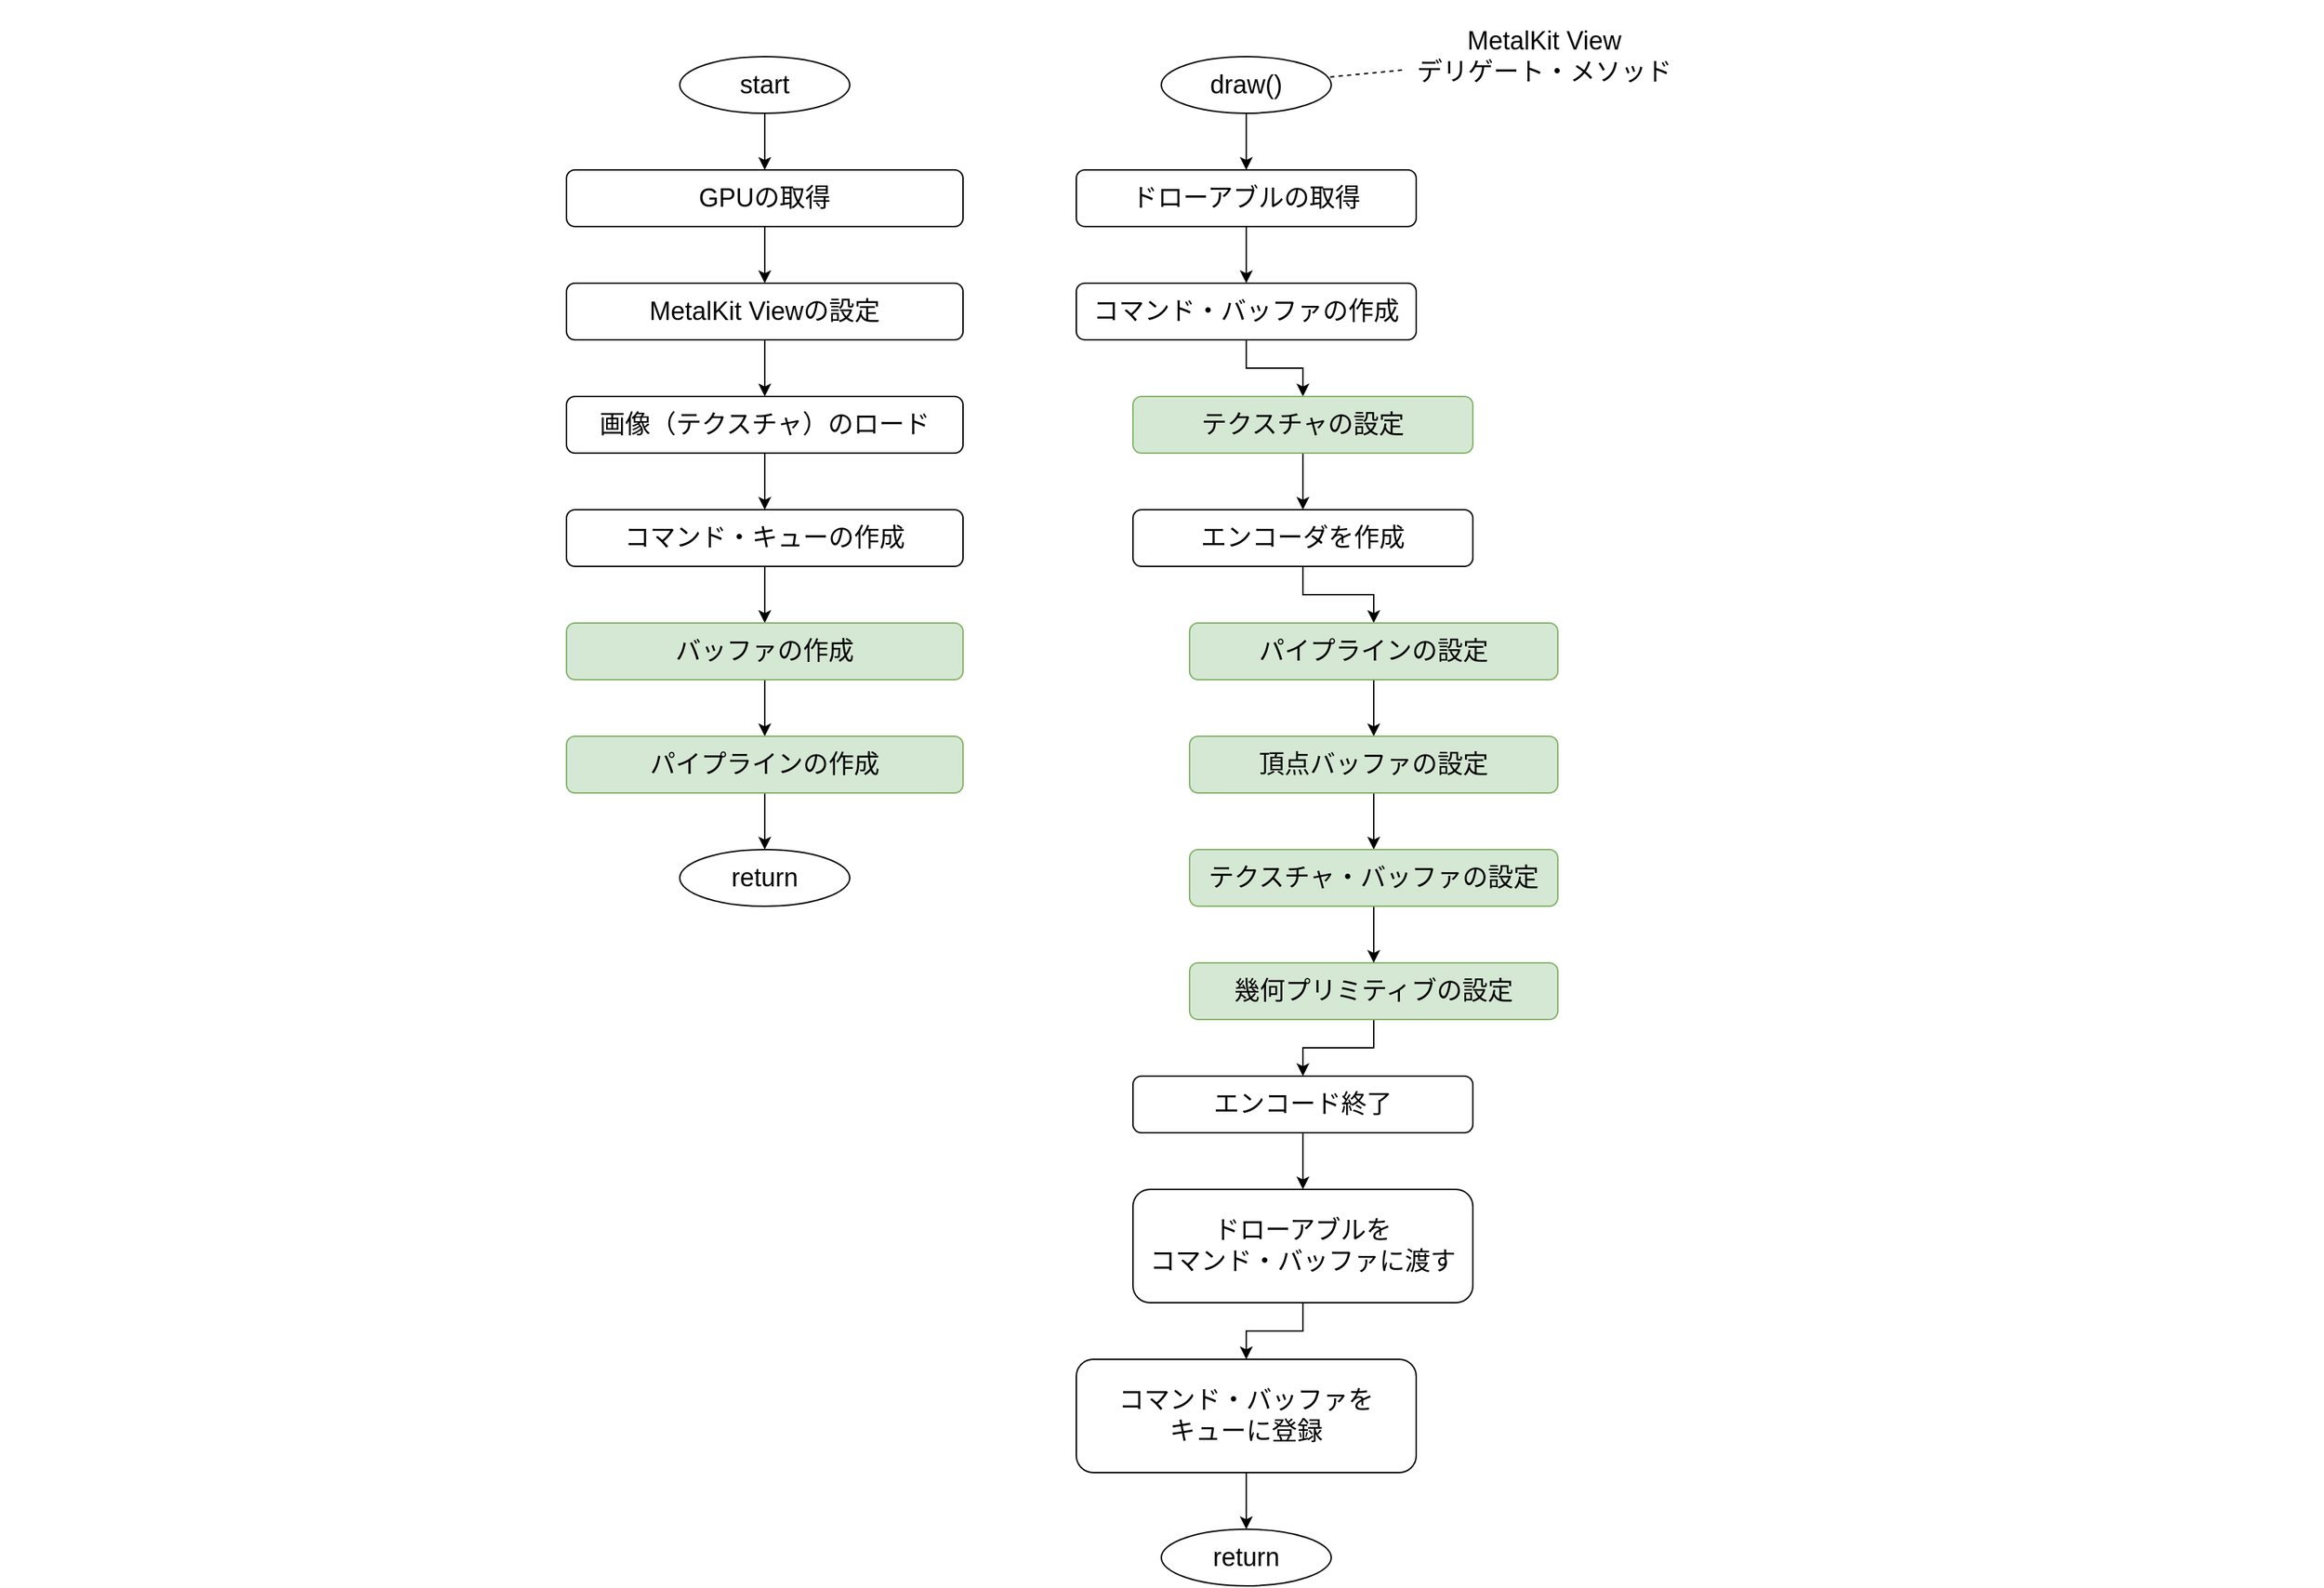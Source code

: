 <mxfile version="21.1.2" type="device">
  <diagram name="ページ1" id="CAR7LNhN3lg9KbOMNgop">
    <mxGraphModel dx="1418" dy="775" grid="1" gridSize="10" guides="1" tooltips="1" connect="1" arrows="1" fold="1" page="1" pageScale="1" pageWidth="1169" pageHeight="827" math="0" shadow="0">
      <root>
        <mxCell id="0" />
        <mxCell id="1" parent="0" />
        <mxCell id="0fijbGE0tnnCpVfg4z_h-1" style="edgeStyle=orthogonalEdgeStyle;rounded=0;orthogonalLoop=1;jettySize=auto;html=1;" edge="1" parent="1" source="0fijbGE0tnnCpVfg4z_h-2" target="0fijbGE0tnnCpVfg4z_h-27">
          <mxGeometry relative="1" as="geometry" />
        </mxCell>
        <mxCell id="0fijbGE0tnnCpVfg4z_h-2" value="MetalKit Viewの設定" style="rounded=1;whiteSpace=wrap;html=1;fontSize=18;" vertex="1" parent="1">
          <mxGeometry x="400" y="200" width="280" height="40" as="geometry" />
        </mxCell>
        <mxCell id="0fijbGE0tnnCpVfg4z_h-3" style="edgeStyle=orthogonalEdgeStyle;rounded=0;orthogonalLoop=1;jettySize=auto;html=1;entryX=0.5;entryY=0;entryDx=0;entryDy=0;" edge="1" parent="1" source="0fijbGE0tnnCpVfg4z_h-4" target="0fijbGE0tnnCpVfg4z_h-6">
          <mxGeometry relative="1" as="geometry" />
        </mxCell>
        <mxCell id="0fijbGE0tnnCpVfg4z_h-4" value="コマンド・キューの作成" style="rounded=1;whiteSpace=wrap;html=1;fontSize=18;" vertex="1" parent="1">
          <mxGeometry x="400" y="360" width="280" height="40" as="geometry" />
        </mxCell>
        <mxCell id="0fijbGE0tnnCpVfg4z_h-5" style="edgeStyle=orthogonalEdgeStyle;rounded=0;orthogonalLoop=1;jettySize=auto;html=1;" edge="1" parent="1" source="0fijbGE0tnnCpVfg4z_h-6" target="0fijbGE0tnnCpVfg4z_h-8">
          <mxGeometry relative="1" as="geometry" />
        </mxCell>
        <mxCell id="0fijbGE0tnnCpVfg4z_h-6" value="バッファの作成" style="rounded=1;whiteSpace=wrap;html=1;fontSize=18;fillColor=#d5e8d4;strokeColor=#82b366;" vertex="1" parent="1">
          <mxGeometry x="400" y="440" width="280" height="40" as="geometry" />
        </mxCell>
        <mxCell id="0fijbGE0tnnCpVfg4z_h-7" style="edgeStyle=orthogonalEdgeStyle;rounded=0;orthogonalLoop=1;jettySize=auto;html=1;" edge="1" parent="1" source="0fijbGE0tnnCpVfg4z_h-8" target="0fijbGE0tnnCpVfg4z_h-11">
          <mxGeometry relative="1" as="geometry" />
        </mxCell>
        <mxCell id="0fijbGE0tnnCpVfg4z_h-8" value="&lt;p style=&quot;line-height: 120%;&quot;&gt;パイプラインの作成&lt;br&gt;&lt;/p&gt;" style="rounded=1;whiteSpace=wrap;html=1;fontSize=18;fillColor=#d5e8d4;strokeColor=#82b366;" vertex="1" parent="1">
          <mxGeometry x="400" y="520" width="280" height="40" as="geometry" />
        </mxCell>
        <mxCell id="0fijbGE0tnnCpVfg4z_h-9" style="edgeStyle=orthogonalEdgeStyle;rounded=0;orthogonalLoop=1;jettySize=auto;html=1;entryX=0.5;entryY=0;entryDx=0;entryDy=0;" edge="1" parent="1" source="0fijbGE0tnnCpVfg4z_h-10" target="0fijbGE0tnnCpVfg4z_h-13">
          <mxGeometry relative="1" as="geometry" />
        </mxCell>
        <mxCell id="0fijbGE0tnnCpVfg4z_h-10" value="start" style="ellipse;whiteSpace=wrap;html=1;fontSize=18;" vertex="1" parent="1">
          <mxGeometry x="480" y="40" width="120" height="40" as="geometry" />
        </mxCell>
        <mxCell id="0fijbGE0tnnCpVfg4z_h-11" value="return" style="ellipse;whiteSpace=wrap;html=1;fontSize=18;" vertex="1" parent="1">
          <mxGeometry x="480" y="600" width="120" height="40" as="geometry" />
        </mxCell>
        <mxCell id="0fijbGE0tnnCpVfg4z_h-12" style="edgeStyle=orthogonalEdgeStyle;rounded=0;orthogonalLoop=1;jettySize=auto;html=1;entryX=0.5;entryY=0;entryDx=0;entryDy=0;" edge="1" parent="1" source="0fijbGE0tnnCpVfg4z_h-13" target="0fijbGE0tnnCpVfg4z_h-2">
          <mxGeometry relative="1" as="geometry" />
        </mxCell>
        <mxCell id="0fijbGE0tnnCpVfg4z_h-13" value="GPUの取得" style="rounded=1;whiteSpace=wrap;html=1;fontSize=18;" vertex="1" parent="1">
          <mxGeometry x="400" y="120" width="280" height="40" as="geometry" />
        </mxCell>
        <mxCell id="0fijbGE0tnnCpVfg4z_h-14" style="edgeStyle=orthogonalEdgeStyle;rounded=0;orthogonalLoop=1;jettySize=auto;html=1;" edge="1" parent="1" source="0fijbGE0tnnCpVfg4z_h-15" target="0fijbGE0tnnCpVfg4z_h-42">
          <mxGeometry relative="1" as="geometry" />
        </mxCell>
        <mxCell id="0fijbGE0tnnCpVfg4z_h-15" value="コマンド・バッファの作成" style="rounded=1;whiteSpace=wrap;html=1;fontSize=18;" vertex="1" parent="1">
          <mxGeometry x="760" y="200" width="240" height="40" as="geometry" />
        </mxCell>
        <mxCell id="0fijbGE0tnnCpVfg4z_h-16" style="edgeStyle=orthogonalEdgeStyle;rounded=0;orthogonalLoop=1;jettySize=auto;html=1;entryX=0.5;entryY=0;entryDx=0;entryDy=0;" edge="1" parent="1" source="0fijbGE0tnnCpVfg4z_h-17" target="0fijbGE0tnnCpVfg4z_h-37">
          <mxGeometry relative="1" as="geometry" />
        </mxCell>
        <mxCell id="0fijbGE0tnnCpVfg4z_h-17" value="エンコーダを作成" style="rounded=1;whiteSpace=wrap;html=1;fontSize=18;" vertex="1" parent="1">
          <mxGeometry x="800" y="360" width="240" height="40" as="geometry" />
        </mxCell>
        <mxCell id="0fijbGE0tnnCpVfg4z_h-18" style="edgeStyle=orthogonalEdgeStyle;rounded=0;orthogonalLoop=1;jettySize=auto;html=1;exitX=0.5;exitY=1;exitDx=0;exitDy=0;" edge="1" parent="1" source="0fijbGE0tnnCpVfg4z_h-40" target="0fijbGE0tnnCpVfg4z_h-20">
          <mxGeometry relative="1" as="geometry">
            <mxPoint x="950" y="785" as="sourcePoint" />
          </mxGeometry>
        </mxCell>
        <mxCell id="0fijbGE0tnnCpVfg4z_h-19" style="edgeStyle=orthogonalEdgeStyle;rounded=0;orthogonalLoop=1;jettySize=auto;html=1;entryX=0.5;entryY=0;entryDx=0;entryDy=0;" edge="1" parent="1" source="0fijbGE0tnnCpVfg4z_h-20" target="0fijbGE0tnnCpVfg4z_h-29">
          <mxGeometry relative="1" as="geometry" />
        </mxCell>
        <mxCell id="0fijbGE0tnnCpVfg4z_h-20" value="エンコード終了" style="rounded=1;whiteSpace=wrap;html=1;fontSize=18;" vertex="1" parent="1">
          <mxGeometry x="800" y="760" width="240" height="40" as="geometry" />
        </mxCell>
        <mxCell id="0fijbGE0tnnCpVfg4z_h-21" style="edgeStyle=orthogonalEdgeStyle;rounded=0;orthogonalLoop=1;jettySize=auto;html=1;entryX=0.5;entryY=0;entryDx=0;entryDy=0;" edge="1" parent="1" source="0fijbGE0tnnCpVfg4z_h-22" target="0fijbGE0tnnCpVfg4z_h-25">
          <mxGeometry relative="1" as="geometry" />
        </mxCell>
        <mxCell id="0fijbGE0tnnCpVfg4z_h-22" value="draw()" style="ellipse;whiteSpace=wrap;html=1;fontSize=18;" vertex="1" parent="1">
          <mxGeometry x="820" y="40" width="120" height="40" as="geometry" />
        </mxCell>
        <mxCell id="0fijbGE0tnnCpVfg4z_h-23" value="return" style="ellipse;whiteSpace=wrap;html=1;fontSize=18;" vertex="1" parent="1">
          <mxGeometry x="820" y="1080" width="120" height="40" as="geometry" />
        </mxCell>
        <mxCell id="0fijbGE0tnnCpVfg4z_h-24" style="edgeStyle=orthogonalEdgeStyle;rounded=0;orthogonalLoop=1;jettySize=auto;html=1;entryX=0.5;entryY=0;entryDx=0;entryDy=0;" edge="1" parent="1" source="0fijbGE0tnnCpVfg4z_h-25" target="0fijbGE0tnnCpVfg4z_h-15">
          <mxGeometry relative="1" as="geometry" />
        </mxCell>
        <mxCell id="0fijbGE0tnnCpVfg4z_h-25" value="ドローアブルの取得" style="rounded=1;whiteSpace=wrap;html=1;fontSize=18;" vertex="1" parent="1">
          <mxGeometry x="760" y="120" width="240" height="40" as="geometry" />
        </mxCell>
        <mxCell id="0fijbGE0tnnCpVfg4z_h-26" style="edgeStyle=orthogonalEdgeStyle;rounded=0;orthogonalLoop=1;jettySize=auto;html=1;entryX=0.5;entryY=0;entryDx=0;entryDy=0;" edge="1" parent="1" source="0fijbGE0tnnCpVfg4z_h-27" target="0fijbGE0tnnCpVfg4z_h-4">
          <mxGeometry relative="1" as="geometry" />
        </mxCell>
        <mxCell id="0fijbGE0tnnCpVfg4z_h-27" value="画像（テクスチャ）のロード" style="rounded=1;whiteSpace=wrap;html=1;fontSize=18;" vertex="1" parent="1">
          <mxGeometry x="400" y="280" width="280" height="40" as="geometry" />
        </mxCell>
        <mxCell id="0fijbGE0tnnCpVfg4z_h-28" style="edgeStyle=orthogonalEdgeStyle;rounded=0;orthogonalLoop=1;jettySize=auto;html=1;entryX=0.5;entryY=0;entryDx=0;entryDy=0;" edge="1" parent="1" source="0fijbGE0tnnCpVfg4z_h-29" target="0fijbGE0tnnCpVfg4z_h-31">
          <mxGeometry relative="1" as="geometry" />
        </mxCell>
        <mxCell id="0fijbGE0tnnCpVfg4z_h-29" value="ドローアブルを&lt;br&gt;コマンド・バッファに渡す" style="rounded=1;whiteSpace=wrap;html=1;fontSize=18;" vertex="1" parent="1">
          <mxGeometry x="800" y="840" width="240" height="80" as="geometry" />
        </mxCell>
        <mxCell id="0fijbGE0tnnCpVfg4z_h-30" style="edgeStyle=orthogonalEdgeStyle;rounded=0;orthogonalLoop=1;jettySize=auto;html=1;" edge="1" parent="1" source="0fijbGE0tnnCpVfg4z_h-31" target="0fijbGE0tnnCpVfg4z_h-23">
          <mxGeometry relative="1" as="geometry" />
        </mxCell>
        <mxCell id="0fijbGE0tnnCpVfg4z_h-31" value="コマンド・バッファを&lt;br&gt;キューに登録" style="rounded=1;whiteSpace=wrap;html=1;fontSize=18;" vertex="1" parent="1">
          <mxGeometry x="760" y="960" width="240" height="80" as="geometry" />
        </mxCell>
        <mxCell id="0fijbGE0tnnCpVfg4z_h-32" value="" style="rounded=0;whiteSpace=wrap;html=1;strokeColor=none;fillColor=none;" vertex="1" parent="1">
          <mxGeometry width="40" height="40" as="geometry" />
        </mxCell>
        <mxCell id="0fijbGE0tnnCpVfg4z_h-33" value="" style="rounded=0;whiteSpace=wrap;html=1;strokeColor=none;fillColor=none;" vertex="1" parent="1">
          <mxGeometry x="1600" width="40" height="40" as="geometry" />
        </mxCell>
        <mxCell id="0fijbGE0tnnCpVfg4z_h-34" style="rounded=0;orthogonalLoop=1;jettySize=auto;html=1;dashed=1;endArrow=none;endFill=0;" edge="1" parent="1" source="0fijbGE0tnnCpVfg4z_h-35" target="0fijbGE0tnnCpVfg4z_h-22">
          <mxGeometry relative="1" as="geometry" />
        </mxCell>
        <mxCell id="0fijbGE0tnnCpVfg4z_h-35" value="MetalKit View&lt;br style=&quot;font-size: 18px;&quot;&gt;デリゲート・メソッド" style="text;html=1;align=center;verticalAlign=middle;resizable=0;points=[];autosize=1;strokeColor=none;fillColor=none;fontSize=18;" vertex="1" parent="1">
          <mxGeometry x="990" y="10" width="200" height="60" as="geometry" />
        </mxCell>
        <mxCell id="0fijbGE0tnnCpVfg4z_h-36" style="edgeStyle=orthogonalEdgeStyle;rounded=0;orthogonalLoop=1;jettySize=auto;html=1;entryX=0.5;entryY=0;entryDx=0;entryDy=0;fontFamily=Helvetica;fontSize=18;fontColor=default;" edge="1" parent="1" source="0fijbGE0tnnCpVfg4z_h-37" target="0fijbGE0tnnCpVfg4z_h-39">
          <mxGeometry relative="1" as="geometry" />
        </mxCell>
        <mxCell id="0fijbGE0tnnCpVfg4z_h-37" value="パイプラインの設定" style="rounded=1;whiteSpace=wrap;html=1;fontSize=18;fillColor=#d5e8d4;strokeColor=#82b366;" vertex="1" parent="1">
          <mxGeometry x="840" y="440" width="260" height="40" as="geometry" />
        </mxCell>
        <mxCell id="0fijbGE0tnnCpVfg4z_h-38" style="edgeStyle=orthogonalEdgeStyle;rounded=0;orthogonalLoop=1;jettySize=auto;html=1;entryX=0.5;entryY=0;entryDx=0;entryDy=0;fontFamily=Helvetica;fontSize=18;fontColor=default;" edge="1" parent="1" source="0fijbGE0tnnCpVfg4z_h-39" target="0fijbGE0tnnCpVfg4z_h-44">
          <mxGeometry relative="1" as="geometry" />
        </mxCell>
        <mxCell id="0fijbGE0tnnCpVfg4z_h-39" value="頂点バッファの設定" style="rounded=1;whiteSpace=wrap;html=1;fontSize=18;fillColor=#d5e8d4;strokeColor=#82b366;" vertex="1" parent="1">
          <mxGeometry x="840" y="520" width="260" height="40" as="geometry" />
        </mxCell>
        <mxCell id="0fijbGE0tnnCpVfg4z_h-40" value="幾何プリミティブの設定" style="rounded=1;whiteSpace=wrap;html=1;fontSize=18;fillColor=#d5e8d4;strokeColor=#82b366;" vertex="1" parent="1">
          <mxGeometry x="840" y="680" width="260" height="40" as="geometry" />
        </mxCell>
        <mxCell id="0fijbGE0tnnCpVfg4z_h-41" style="edgeStyle=orthogonalEdgeStyle;rounded=0;orthogonalLoop=1;jettySize=auto;html=1;" edge="1" parent="1" source="0fijbGE0tnnCpVfg4z_h-42" target="0fijbGE0tnnCpVfg4z_h-17">
          <mxGeometry relative="1" as="geometry" />
        </mxCell>
        <mxCell id="0fijbGE0tnnCpVfg4z_h-42" value="テクスチャの設定" style="rounded=1;whiteSpace=wrap;html=1;fontSize=18;fillColor=#d5e8d4;strokeColor=#82b366;" vertex="1" parent="1">
          <mxGeometry x="800" y="280" width="240" height="40" as="geometry" />
        </mxCell>
        <mxCell id="0fijbGE0tnnCpVfg4z_h-43" style="edgeStyle=orthogonalEdgeStyle;rounded=0;orthogonalLoop=1;jettySize=auto;html=1;" edge="1" parent="1" source="0fijbGE0tnnCpVfg4z_h-44" target="0fijbGE0tnnCpVfg4z_h-40">
          <mxGeometry relative="1" as="geometry" />
        </mxCell>
        <mxCell id="0fijbGE0tnnCpVfg4z_h-44" value="テクスチャ・バッファの設定" style="rounded=1;whiteSpace=wrap;html=1;fontSize=18;fillColor=#d5e8d4;strokeColor=#82b366;" vertex="1" parent="1">
          <mxGeometry x="840" y="600" width="260" height="40" as="geometry" />
        </mxCell>
      </root>
    </mxGraphModel>
  </diagram>
</mxfile>
